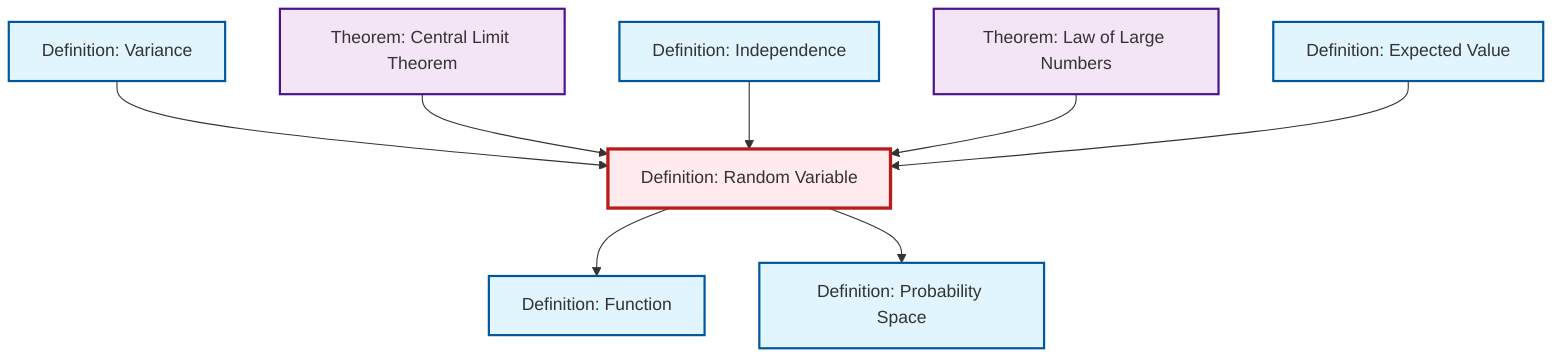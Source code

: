graph TD
    classDef definition fill:#e1f5fe,stroke:#01579b,stroke-width:2px
    classDef theorem fill:#f3e5f5,stroke:#4a148c,stroke-width:2px
    classDef axiom fill:#fff3e0,stroke:#e65100,stroke-width:2px
    classDef example fill:#e8f5e9,stroke:#1b5e20,stroke-width:2px
    classDef current fill:#ffebee,stroke:#b71c1c,stroke-width:3px
    def-probability-space["Definition: Probability Space"]:::definition
    def-independence["Definition: Independence"]:::definition
    def-function["Definition: Function"]:::definition
    thm-central-limit["Theorem: Central Limit Theorem"]:::theorem
    def-variance["Definition: Variance"]:::definition
    def-expectation["Definition: Expected Value"]:::definition
    thm-law-of-large-numbers["Theorem: Law of Large Numbers"]:::theorem
    def-random-variable["Definition: Random Variable"]:::definition
    def-variance --> def-random-variable
    def-random-variable --> def-function
    thm-central-limit --> def-random-variable
    def-random-variable --> def-probability-space
    def-independence --> def-random-variable
    thm-law-of-large-numbers --> def-random-variable
    def-expectation --> def-random-variable
    class def-random-variable current